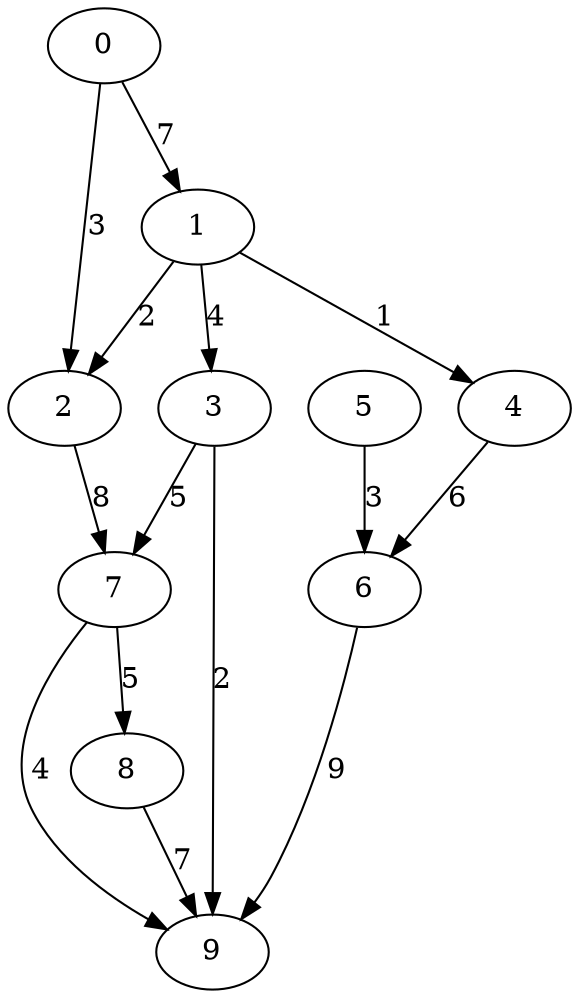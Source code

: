 digraph Grafo {
0 -> 1[label=7];
0 -> 2[label=3];
1 -> 2[label=2];
1 -> 4[label=1];
1 -> 3[label=4];
2 -> 7[label=8];
4 -> 6[label=6];
3 -> 7[label=5];
3 -> 9[label=2];
7 -> 8[label=5];
7 -> 9[label=4];
6 -> 9[label=9];
5 -> 6[label=3];
8 -> 9[label=7];
}